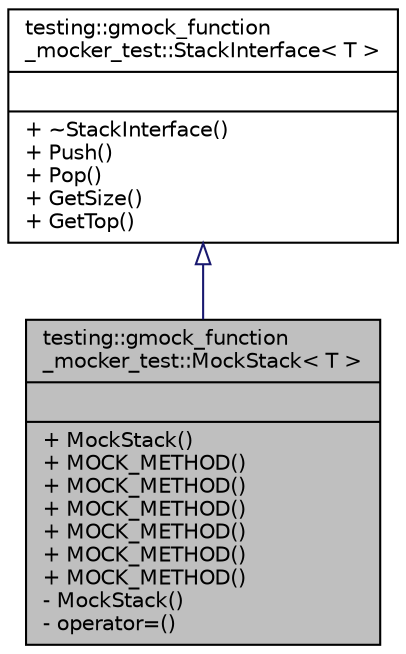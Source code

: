 digraph "testing::gmock_function_mocker_test::MockStack&lt; T &gt;"
{
 // LATEX_PDF_SIZE
  bgcolor="transparent";
  edge [fontname="Helvetica",fontsize="10",labelfontname="Helvetica",labelfontsize="10"];
  node [fontname="Helvetica",fontsize="10",shape=record];
  Node1 [label="{testing::gmock_function\l_mocker_test::MockStack\< T \>\n||+ MockStack()\l+ MOCK_METHOD()\l+ MOCK_METHOD()\l+ MOCK_METHOD()\l+ MOCK_METHOD()\l+ MOCK_METHOD()\l+ MOCK_METHOD()\l- MockStack()\l- operator=()\l}",height=0.2,width=0.4,color="black", fillcolor="grey75", style="filled", fontcolor="black",tooltip=" "];
  Node2 -> Node1 [dir="back",color="midnightblue",fontsize="10",style="solid",arrowtail="onormal",fontname="Helvetica"];
  Node2 [label="{testing::gmock_function\l_mocker_test::StackInterface\< T \>\n||+ ~StackInterface()\l+ Push()\l+ Pop()\l+ GetSize()\l+ GetTop()\l}",height=0.2,width=0.4,color="black",URL="$classtesting_1_1gmock__function__mocker__test_1_1StackInterface.html",tooltip=" "];
}
